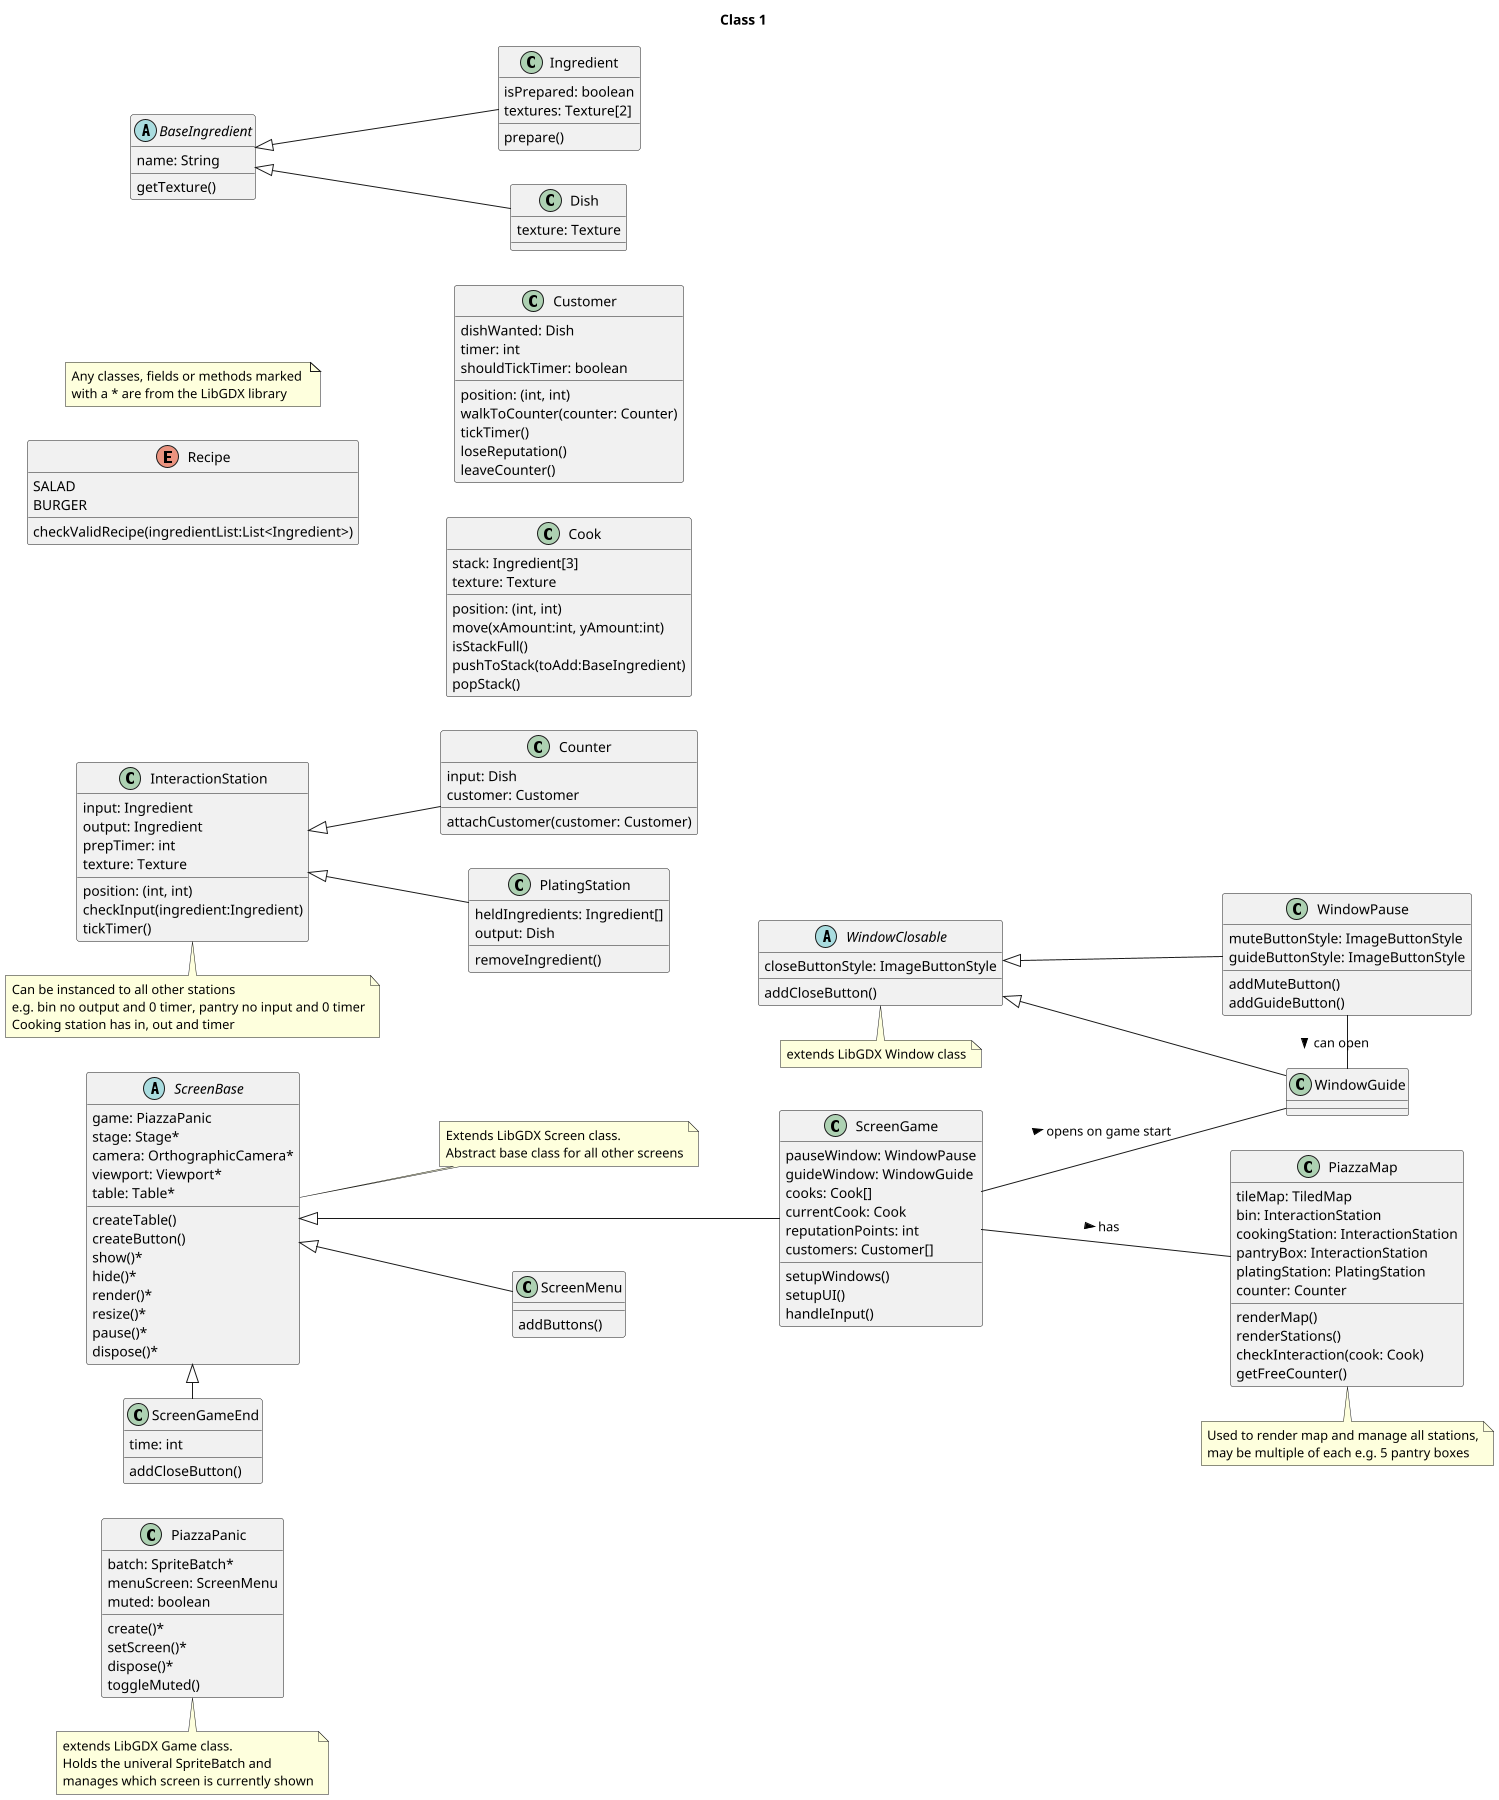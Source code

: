 @startuml
title Class 1
' scale for output resolution
scale max 3200*1800
left to right direction
note "Any classes, fields or methods marked \nwith a * are from the LibGDX library" as N0

note "extends LibGDX Game class.\nHolds the univeral SpriteBatch and\nmanages which screen is currently shown" as N1
PiazzaPanic . N1

class PiazzaPanic {
batch: SpriteBatch*
menuScreen: ScreenMenu
muted: boolean
create()*
setScreen()*
dispose()*
toggleMuted()
}

note "extends LibGDX Window class" as N2
WindowClosable . N2

abstract class WindowClosable {
closeButtonStyle: ImageButtonStyle
addCloseButton()
}

class WindowPause {
muteButtonStyle: ImageButtonStyle
guideButtonStyle: ImageButtonStyle
addMuteButton()
addGuideButton()
}

class WindowGuide {
}

WindowClosable <|-- WindowGuide
WindowClosable <|-- WindowPause
WindowPause - WindowGuide : > can open

note "Extends LibGDX Screen class.\nAbstract base class for all other screens" as N4
ScreenBase .. N4

abstract class ScreenBase {
game: PiazzaPanic
stage: Stage*
camera: OrthographicCamera*
viewport: Viewport*
table: Table*
createTable()
createButton()
show()*
hide()*
render()*
resize()*
pause()*
dispose()*
}

class ScreenGame {
pauseWindow: WindowPause
guideWindow: WindowGuide
cooks: Cook[]
currentCook: Cook
reputationPoints: int
customers: Customer[]
setupWindows()
setupUI()
handleInput()
}
ScreenGame -- WindowGuide : > opens on game start

class ScreenMenu {
addButtons()
}

class ScreenGameEnd {
time: int
addCloseButton()
}

ScreenBase <|--- ScreenGame
ScreenBase <|- ScreenGameEnd
ScreenBase <|-- ScreenMenu

note "Used to render map and manage all stations,\nmay be multiple of each e.g. 5 pantry boxes" as N3
PiazzaMap . N3

class PiazzaMap {
tileMap: TiledMap
bin: InteractionStation
cookingStation: InteractionStation
pantryBox: InteractionStation
platingStation: PlatingStation
counter: Counter
renderMap()
renderStations()
checkInteraction(cook: Cook)
getFreeCounter()
}

ScreenGame -- PiazzaMap : > has


enum Recipe {
SALAD
BURGER
checkValidRecipe(ingredientList:List<Ingredient>)
}

class Customer {
dishWanted: Dish
position: (int, int)
timer: int
shouldTickTimer: boolean
walkToCounter(counter: Counter)
tickTimer()
loseReputation()
leaveCounter()
}

class Cook {
stack: Ingredient[3]
position: (int, int)
texture: Texture
move(xAmount:int, yAmount:int)
isStackFull()
pushToStack(toAdd:BaseIngredient)
popStack()
}

abstract class BaseIngredient {
name: String
getTexture()
}

class Ingredient {
isPrepared: boolean
textures: Texture[2]
prepare()
}

class Dish {
texture: Texture
}

BaseIngredient <|-- Ingredient
BaseIngredient <|-- Dish

note "Can be instanced to all other stations\ne.g. bin no output and 0 timer, pantry no input and 0 timer\nCooking station has in, out and timer" as N5
InteractionStation . N5

class InteractionStation {
input: Ingredient
output: Ingredient
prepTimer: int
texture: Texture
position: (int, int)
checkInput(ingredient:Ingredient)
tickTimer()
}

class Counter {
input: Dish
customer: Customer
attachCustomer(customer: Customer)
}

class PlatingStation {
heldIngredients: Ingredient[]
output: Dish
removeIngredient()
}

InteractionStation <|-- Counter
InteractionStation <|-- PlatingStation

@enduml

